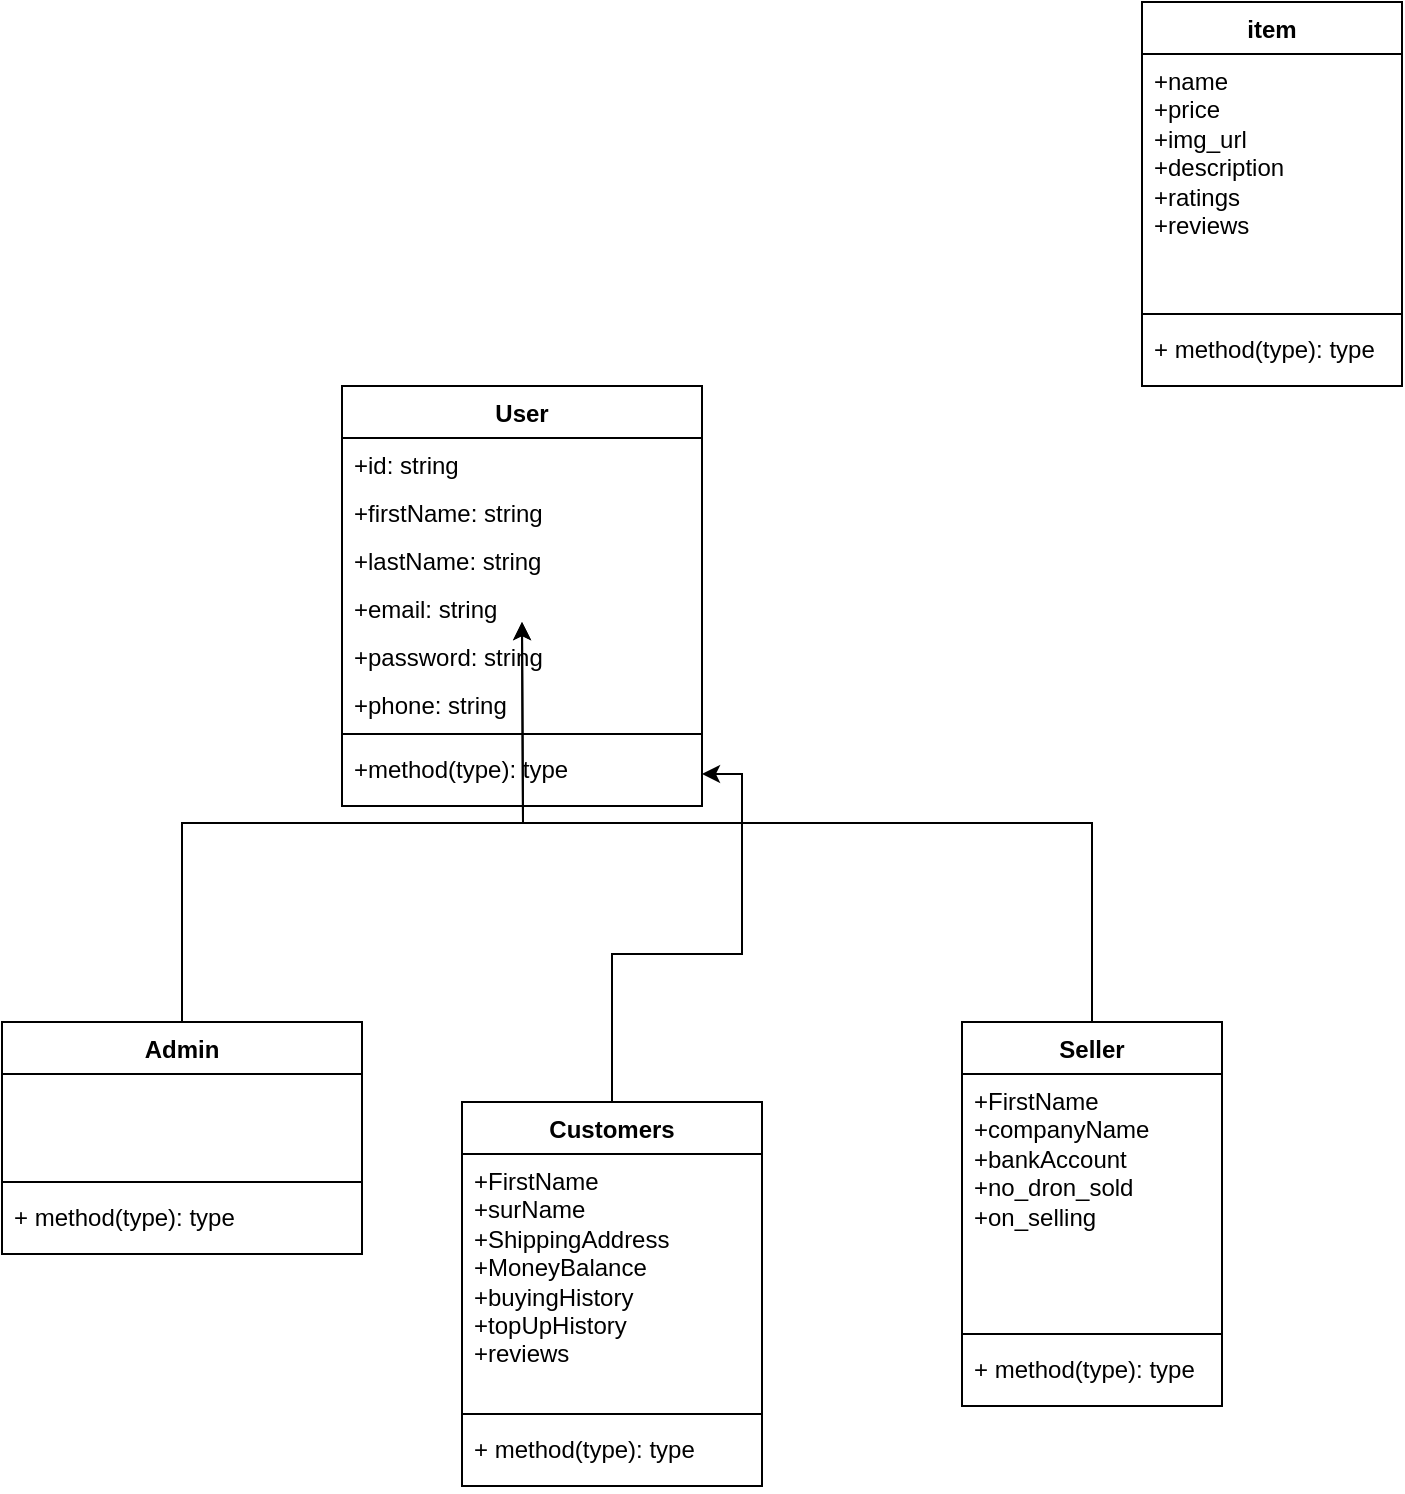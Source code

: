 <mxfile>
    <diagram name="Page-1" id="MxB8f3HcwkYvbCtgDmjV">
        <mxGraphModel dx="654" dy="497" grid="1" gridSize="10" guides="1" tooltips="1" connect="1" arrows="1" fold="1" page="1" pageScale="1" pageWidth="850" pageHeight="1100" math="0" shadow="0">
            <root>
                <mxCell id="0"/>
                <mxCell id="1" parent="0"/>
                <mxCell id="icgrnxlqVsAGEJwnT4AA-1" value="User" style="swimlane;fontStyle=1;align=center;verticalAlign=top;childLayout=stackLayout;horizontal=1;startSize=26;horizontalStack=0;resizeParent=1;resizeParentMax=0;resizeLast=0;collapsible=1;marginBottom=0;whiteSpace=wrap;html=1;" parent="1" vertex="1">
                    <mxGeometry x="200" y="482" width="180" height="210" as="geometry"/>
                </mxCell>
                <mxCell id="24" value="+id: string" style="text;strokeColor=none;fillColor=none;align=left;verticalAlign=top;spacingLeft=4;spacingRight=4;overflow=hidden;rotatable=0;points=[[0,0.5],[1,0.5]];portConstraint=eastwest;whiteSpace=wrap;html=1;" vertex="1" parent="icgrnxlqVsAGEJwnT4AA-1">
                    <mxGeometry y="26" width="180" height="24" as="geometry"/>
                </mxCell>
                <mxCell id="icgrnxlqVsAGEJwnT4AA-2" value="+firstName: string&lt;br&gt;" style="text;strokeColor=none;fillColor=none;align=left;verticalAlign=top;spacingLeft=4;spacingRight=4;overflow=hidden;rotatable=0;points=[[0,0.5],[1,0.5]];portConstraint=eastwest;whiteSpace=wrap;html=1;" parent="icgrnxlqVsAGEJwnT4AA-1" vertex="1">
                    <mxGeometry y="50" width="180" height="24" as="geometry"/>
                </mxCell>
                <mxCell id="20" value="+lastName: string" style="text;strokeColor=none;fillColor=none;align=left;verticalAlign=top;spacingLeft=4;spacingRight=4;overflow=hidden;rotatable=0;points=[[0,0.5],[1,0.5]];portConstraint=eastwest;whiteSpace=wrap;html=1;" vertex="1" parent="icgrnxlqVsAGEJwnT4AA-1">
                    <mxGeometry y="74" width="180" height="24" as="geometry"/>
                </mxCell>
                <mxCell id="21" value="+email: string" style="text;strokeColor=none;fillColor=none;align=left;verticalAlign=top;spacingLeft=4;spacingRight=4;overflow=hidden;rotatable=0;points=[[0,0.5],[1,0.5]];portConstraint=eastwest;whiteSpace=wrap;html=1;" vertex="1" parent="icgrnxlqVsAGEJwnT4AA-1">
                    <mxGeometry y="98" width="180" height="24" as="geometry"/>
                </mxCell>
                <mxCell id="22" value="&lt;div&gt;+password: string&lt;/div&gt;" style="text;strokeColor=none;fillColor=none;align=left;verticalAlign=top;spacingLeft=4;spacingRight=4;overflow=hidden;rotatable=0;points=[[0,0.5],[1,0.5]];portConstraint=eastwest;whiteSpace=wrap;html=1;" vertex="1" parent="icgrnxlqVsAGEJwnT4AA-1">
                    <mxGeometry y="122" width="180" height="24" as="geometry"/>
                </mxCell>
                <mxCell id="23" value="+phone: string" style="text;strokeColor=none;fillColor=none;align=left;verticalAlign=top;spacingLeft=4;spacingRight=4;overflow=hidden;rotatable=0;points=[[0,0.5],[1,0.5]];portConstraint=eastwest;whiteSpace=wrap;html=1;" vertex="1" parent="icgrnxlqVsAGEJwnT4AA-1">
                    <mxGeometry y="146" width="180" height="24" as="geometry"/>
                </mxCell>
                <mxCell id="icgrnxlqVsAGEJwnT4AA-3" value="" style="line;strokeWidth=1;fillColor=none;align=left;verticalAlign=middle;spacingTop=-1;spacingLeft=3;spacingRight=3;rotatable=0;labelPosition=right;points=[];portConstraint=eastwest;strokeColor=inherit;" parent="icgrnxlqVsAGEJwnT4AA-1" vertex="1">
                    <mxGeometry y="170" width="180" height="8" as="geometry"/>
                </mxCell>
                <mxCell id="icgrnxlqVsAGEJwnT4AA-4" value="+method(type): type" style="text;strokeColor=none;fillColor=none;align=left;verticalAlign=top;spacingLeft=4;spacingRight=4;overflow=hidden;rotatable=0;points=[[0,0.5],[1,0.5]];portConstraint=eastwest;whiteSpace=wrap;html=1;" parent="icgrnxlqVsAGEJwnT4AA-1" vertex="1">
                    <mxGeometry y="178" width="180" height="32" as="geometry"/>
                </mxCell>
                <mxCell id="icgrnxlqVsAGEJwnT4AA-28" style="edgeStyle=orthogonalEdgeStyle;rounded=0;orthogonalLoop=1;jettySize=auto;html=1;exitX=0.5;exitY=0;exitDx=0;exitDy=0;entryX=1;entryY=0.5;entryDx=0;entryDy=0;" parent="1" source="icgrnxlqVsAGEJwnT4AA-5" edge="1" target="icgrnxlqVsAGEJwnT4AA-4">
                    <mxGeometry relative="1" as="geometry">
                        <mxPoint x="400" y="580" as="targetPoint"/>
                    </mxGeometry>
                </mxCell>
                <mxCell id="icgrnxlqVsAGEJwnT4AA-5" value="Customers" style="swimlane;fontStyle=1;align=center;verticalAlign=top;childLayout=stackLayout;horizontal=1;startSize=26;horizontalStack=0;resizeParent=1;resizeParentMax=0;resizeLast=0;collapsible=1;marginBottom=0;whiteSpace=wrap;html=1;" parent="1" vertex="1">
                    <mxGeometry x="260" y="840" width="150" height="192" as="geometry"/>
                </mxCell>
                <mxCell id="icgrnxlqVsAGEJwnT4AA-6" value="&lt;div&gt;&lt;span style=&quot;background-color: initial;&quot;&gt;+FirstName&lt;/span&gt;&lt;br&gt;&lt;/div&gt;&lt;div&gt;+surName&lt;/div&gt;&lt;div&gt;+ShippingAddress&lt;/div&gt;&lt;div&gt;+MoneyBalance&lt;/div&gt;&lt;div&gt;+buyingHistory&lt;/div&gt;&lt;div&gt;+topUpHistory&lt;/div&gt;&lt;div&gt;+reviews&lt;/div&gt;" style="text;strokeColor=none;fillColor=none;align=left;verticalAlign=top;spacingLeft=4;spacingRight=4;overflow=hidden;rotatable=0;points=[[0,0.5],[1,0.5]];portConstraint=eastwest;whiteSpace=wrap;html=1;" parent="icgrnxlqVsAGEJwnT4AA-5" vertex="1">
                    <mxGeometry y="26" width="150" height="126" as="geometry"/>
                </mxCell>
                <mxCell id="icgrnxlqVsAGEJwnT4AA-7" value="" style="line;strokeWidth=1;fillColor=none;align=left;verticalAlign=middle;spacingTop=-1;spacingLeft=3;spacingRight=3;rotatable=0;labelPosition=right;points=[];portConstraint=eastwest;strokeColor=inherit;" parent="icgrnxlqVsAGEJwnT4AA-5" vertex="1">
                    <mxGeometry y="152" width="150" height="8" as="geometry"/>
                </mxCell>
                <mxCell id="icgrnxlqVsAGEJwnT4AA-8" value="+ method(type): type" style="text;strokeColor=none;fillColor=none;align=left;verticalAlign=top;spacingLeft=4;spacingRight=4;overflow=hidden;rotatable=0;points=[[0,0.5],[1,0.5]];portConstraint=eastwest;whiteSpace=wrap;html=1;" parent="icgrnxlqVsAGEJwnT4AA-5" vertex="1">
                    <mxGeometry y="160" width="150" height="32" as="geometry"/>
                </mxCell>
                <mxCell id="icgrnxlqVsAGEJwnT4AA-10" value="Seller" style="swimlane;fontStyle=1;align=center;verticalAlign=top;childLayout=stackLayout;horizontal=1;startSize=26;horizontalStack=0;resizeParent=1;resizeParentMax=0;resizeLast=0;collapsible=1;marginBottom=0;whiteSpace=wrap;html=1;" parent="1" vertex="1">
                    <mxGeometry x="510" y="800" width="130" height="192" as="geometry"/>
                </mxCell>
                <mxCell id="icgrnxlqVsAGEJwnT4AA-11" value="&lt;div&gt;&lt;span style=&quot;background-color: initial;&quot;&gt;+FirstName&lt;/span&gt;&lt;br&gt;&lt;/div&gt;&lt;div&gt;+companyName&lt;/div&gt;&lt;div&gt;+bankAccount&lt;/div&gt;&lt;div&gt;+no_dron_sold&lt;/div&gt;&lt;div&gt;+on_selling&lt;/div&gt;" style="text;strokeColor=none;fillColor=none;align=left;verticalAlign=top;spacingLeft=4;spacingRight=4;overflow=hidden;rotatable=0;points=[[0,0.5],[1,0.5]];portConstraint=eastwest;whiteSpace=wrap;html=1;" parent="icgrnxlqVsAGEJwnT4AA-10" vertex="1">
                    <mxGeometry y="26" width="130" height="126" as="geometry"/>
                </mxCell>
                <mxCell id="icgrnxlqVsAGEJwnT4AA-12" value="" style="line;strokeWidth=1;fillColor=none;align=left;verticalAlign=middle;spacingTop=-1;spacingLeft=3;spacingRight=3;rotatable=0;labelPosition=right;points=[];portConstraint=eastwest;strokeColor=inherit;" parent="icgrnxlqVsAGEJwnT4AA-10" vertex="1">
                    <mxGeometry y="152" width="130" height="8" as="geometry"/>
                </mxCell>
                <mxCell id="icgrnxlqVsAGEJwnT4AA-13" value="+ method(type): type" style="text;strokeColor=none;fillColor=none;align=left;verticalAlign=top;spacingLeft=4;spacingRight=4;overflow=hidden;rotatable=0;points=[[0,0.5],[1,0.5]];portConstraint=eastwest;whiteSpace=wrap;html=1;" parent="icgrnxlqVsAGEJwnT4AA-10" vertex="1">
                    <mxGeometry y="160" width="130" height="32" as="geometry"/>
                </mxCell>
                <mxCell id="icgrnxlqVsAGEJwnT4AA-18" value="Admin" style="swimlane;fontStyle=1;align=center;verticalAlign=top;childLayout=stackLayout;horizontal=1;startSize=26;horizontalStack=0;resizeParent=1;resizeParentMax=0;resizeLast=0;collapsible=1;marginBottom=0;whiteSpace=wrap;html=1;" parent="1" vertex="1">
                    <mxGeometry x="30" y="800" width="180" height="116" as="geometry"/>
                </mxCell>
                <mxCell id="icgrnxlqVsAGEJwnT4AA-19" value="&lt;div&gt;&lt;br&gt;&lt;/div&gt;" style="text;strokeColor=none;fillColor=none;align=left;verticalAlign=top;spacingLeft=4;spacingRight=4;overflow=hidden;rotatable=0;points=[[0,0.5],[1,0.5]];portConstraint=eastwest;whiteSpace=wrap;html=1;" parent="icgrnxlqVsAGEJwnT4AA-18" vertex="1">
                    <mxGeometry y="26" width="180" height="50" as="geometry"/>
                </mxCell>
                <mxCell id="icgrnxlqVsAGEJwnT4AA-20" value="" style="line;strokeWidth=1;fillColor=none;align=left;verticalAlign=middle;spacingTop=-1;spacingLeft=3;spacingRight=3;rotatable=0;labelPosition=right;points=[];portConstraint=eastwest;strokeColor=inherit;" parent="icgrnxlqVsAGEJwnT4AA-18" vertex="1">
                    <mxGeometry y="76" width="180" height="8" as="geometry"/>
                </mxCell>
                <mxCell id="icgrnxlqVsAGEJwnT4AA-21" value="+ method(type): type" style="text;strokeColor=none;fillColor=none;align=left;verticalAlign=top;spacingLeft=4;spacingRight=4;overflow=hidden;rotatable=0;points=[[0,0.5],[1,0.5]];portConstraint=eastwest;whiteSpace=wrap;html=1;" parent="icgrnxlqVsAGEJwnT4AA-18" vertex="1">
                    <mxGeometry y="84" width="180" height="32" as="geometry"/>
                </mxCell>
                <mxCell id="icgrnxlqVsAGEJwnT4AA-22" value="item" style="swimlane;fontStyle=1;align=center;verticalAlign=top;childLayout=stackLayout;horizontal=1;startSize=26;horizontalStack=0;resizeParent=1;resizeParentMax=0;resizeLast=0;collapsible=1;marginBottom=0;whiteSpace=wrap;html=1;" parent="1" vertex="1">
                    <mxGeometry x="600" y="290" width="130" height="192" as="geometry"/>
                </mxCell>
                <mxCell id="icgrnxlqVsAGEJwnT4AA-23" value="&lt;div&gt;&lt;div&gt;+name&lt;/div&gt;&lt;/div&gt;&lt;div&gt;+price&lt;/div&gt;&lt;div&gt;+img_url&lt;/div&gt;&lt;div&gt;+description&lt;/div&gt;&lt;div&gt;+ratings&lt;/div&gt;&lt;div&gt;+reviews&lt;/div&gt;" style="text;strokeColor=none;fillColor=none;align=left;verticalAlign=top;spacingLeft=4;spacingRight=4;overflow=hidden;rotatable=0;points=[[0,0.5],[1,0.5]];portConstraint=eastwest;whiteSpace=wrap;html=1;" parent="icgrnxlqVsAGEJwnT4AA-22" vertex="1">
                    <mxGeometry y="26" width="130" height="126" as="geometry"/>
                </mxCell>
                <mxCell id="icgrnxlqVsAGEJwnT4AA-24" value="" style="line;strokeWidth=1;fillColor=none;align=left;verticalAlign=middle;spacingTop=-1;spacingLeft=3;spacingRight=3;rotatable=0;labelPosition=right;points=[];portConstraint=eastwest;strokeColor=inherit;" parent="icgrnxlqVsAGEJwnT4AA-22" vertex="1">
                    <mxGeometry y="152" width="130" height="8" as="geometry"/>
                </mxCell>
                <mxCell id="icgrnxlqVsAGEJwnT4AA-25" value="+ method(type): type" style="text;strokeColor=none;fillColor=none;align=left;verticalAlign=top;spacingLeft=4;spacingRight=4;overflow=hidden;rotatable=0;points=[[0,0.5],[1,0.5]];portConstraint=eastwest;whiteSpace=wrap;html=1;" parent="icgrnxlqVsAGEJwnT4AA-22" vertex="1">
                    <mxGeometry y="160" width="130" height="32" as="geometry"/>
                </mxCell>
                <mxCell id="icgrnxlqVsAGEJwnT4AA-27" style="edgeStyle=orthogonalEdgeStyle;rounded=0;orthogonalLoop=1;jettySize=auto;html=1;exitX=0.5;exitY=0;exitDx=0;exitDy=0;" parent="1" source="icgrnxlqVsAGEJwnT4AA-18" edge="1">
                    <mxGeometry relative="1" as="geometry">
                        <mxPoint x="290" y="600" as="targetPoint"/>
                    </mxGeometry>
                </mxCell>
                <mxCell id="icgrnxlqVsAGEJwnT4AA-29" style="edgeStyle=orthogonalEdgeStyle;rounded=0;orthogonalLoop=1;jettySize=auto;html=1;exitX=0.5;exitY=0;exitDx=0;exitDy=0;" parent="1" source="icgrnxlqVsAGEJwnT4AA-10" edge="1">
                    <mxGeometry relative="1" as="geometry">
                        <mxPoint x="290" y="600" as="targetPoint"/>
                    </mxGeometry>
                </mxCell>
            </root>
        </mxGraphModel>
    </diagram>
</mxfile>